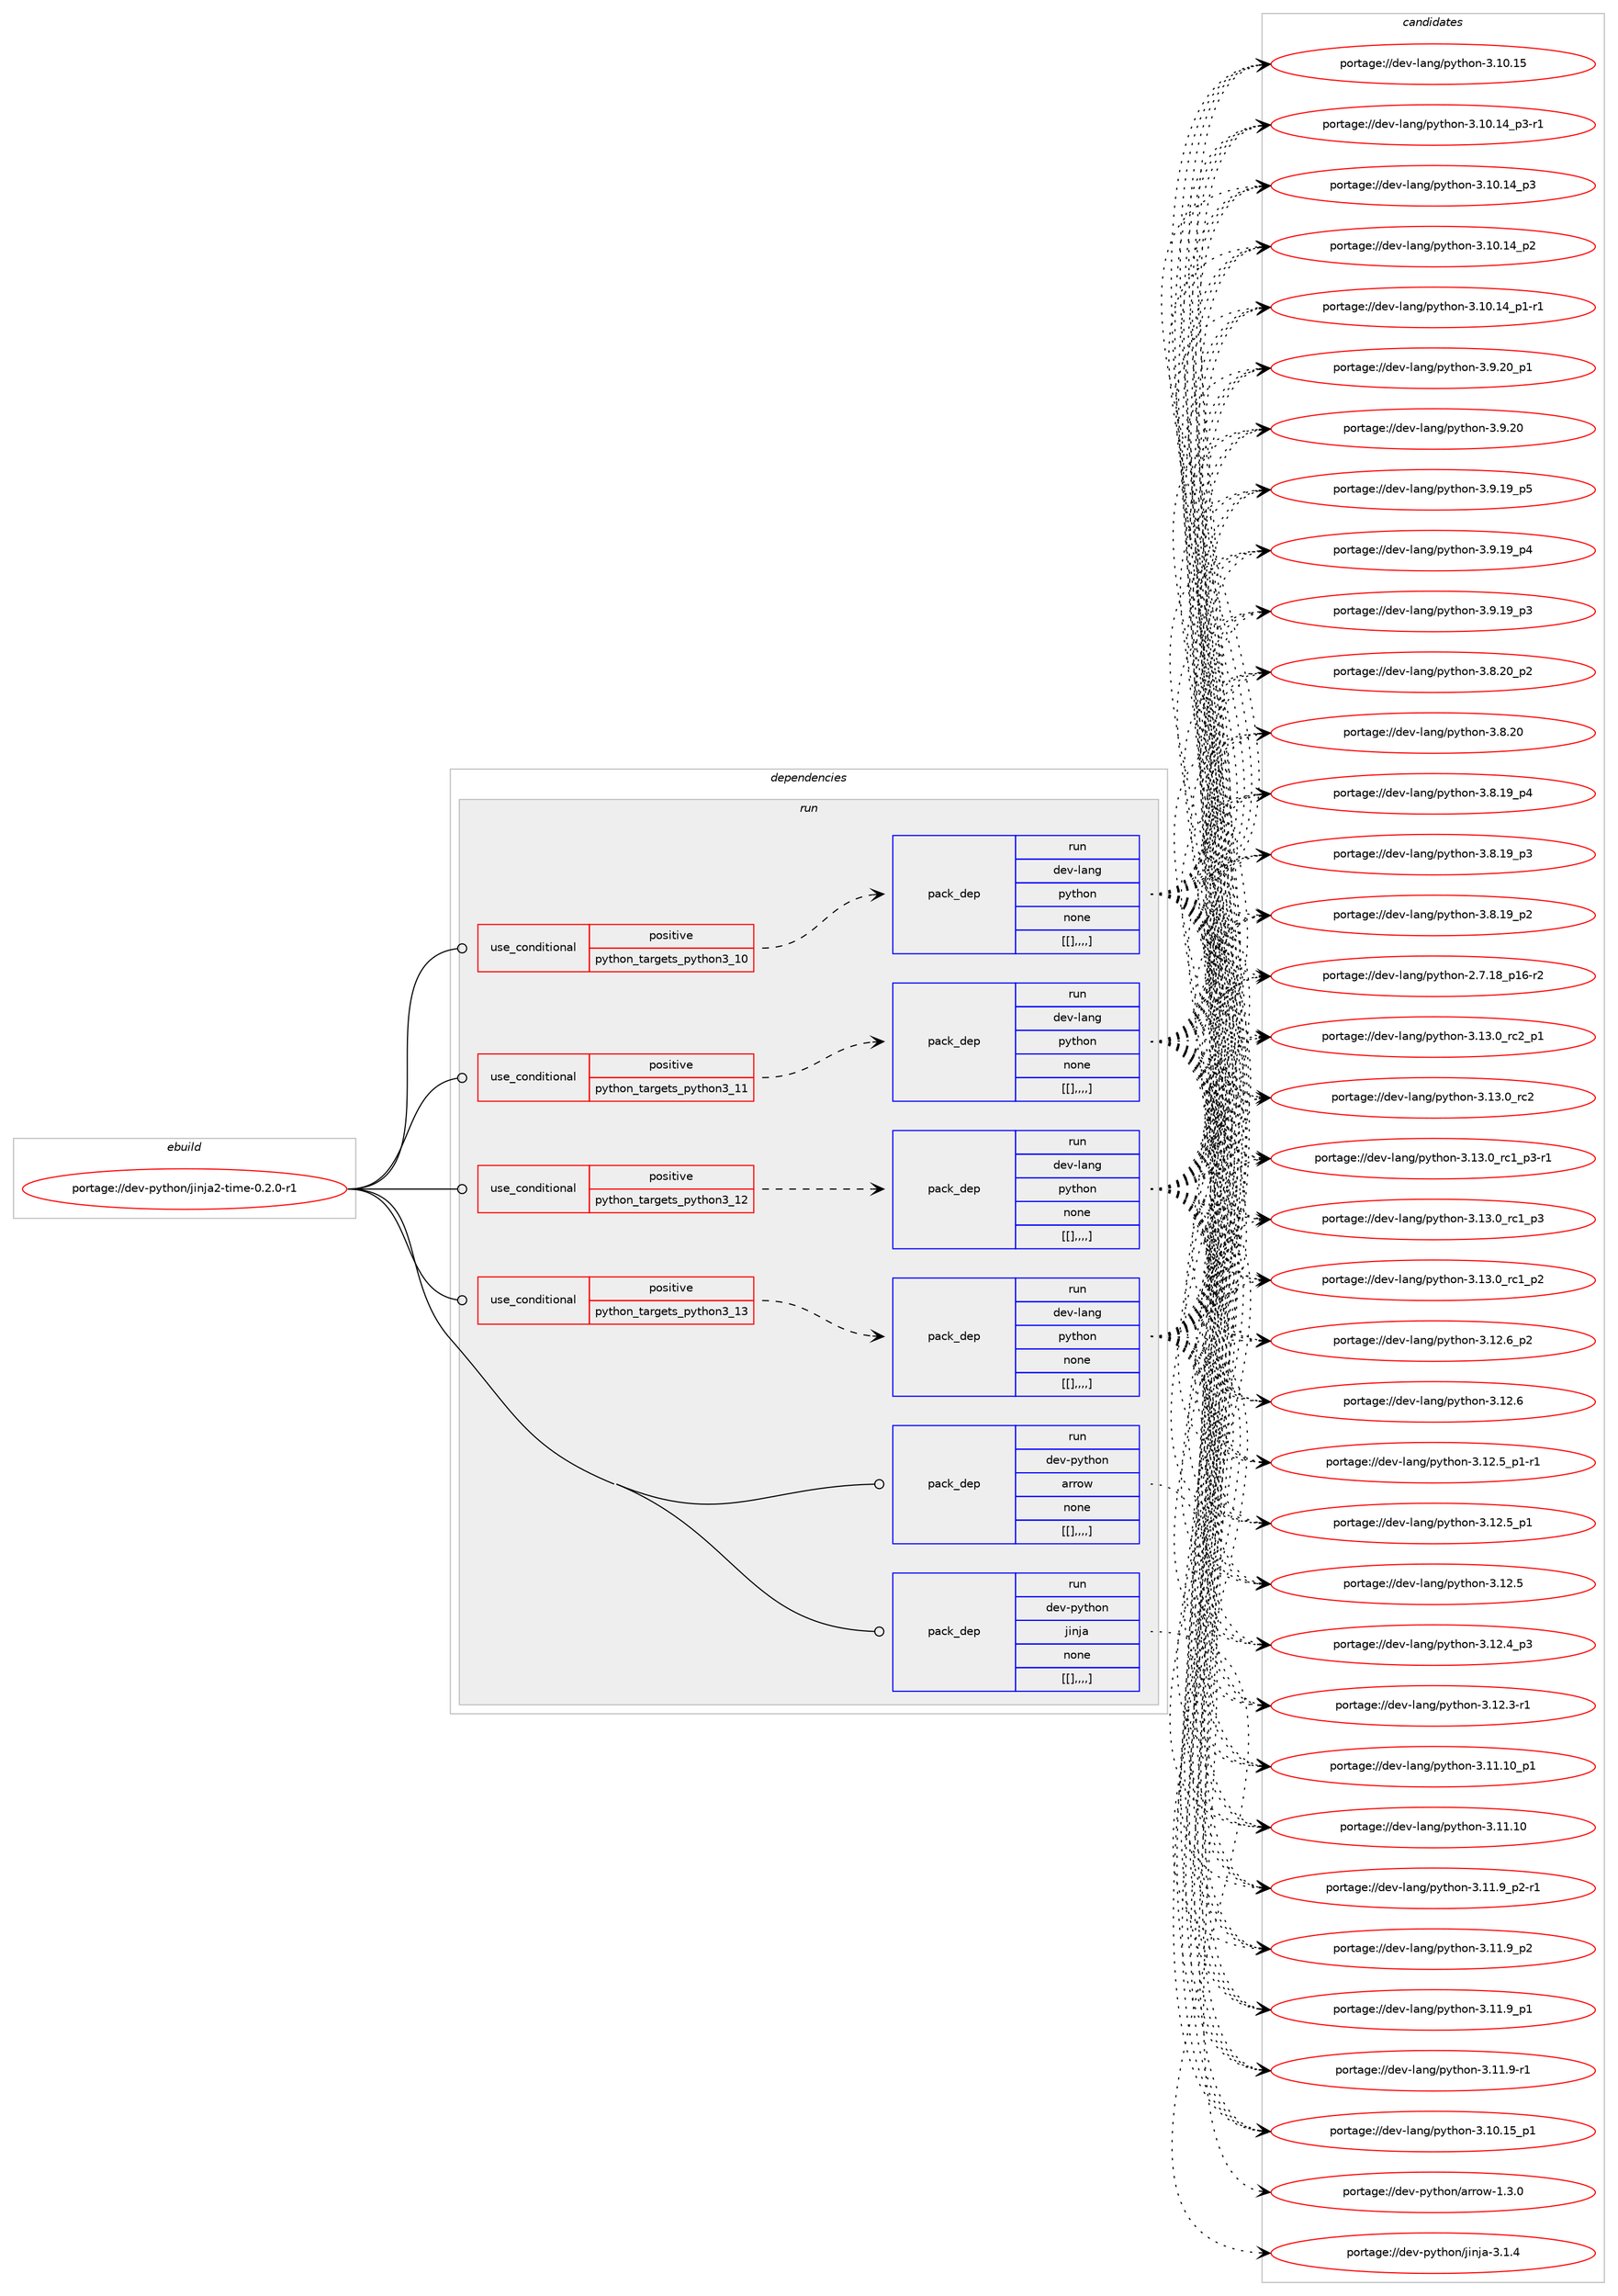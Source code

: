 digraph prolog {

# *************
# Graph options
# *************

newrank=true;
concentrate=true;
compound=true;
graph [rankdir=LR,fontname=Helvetica,fontsize=10,ranksep=1.5];#, ranksep=2.5, nodesep=0.2];
edge  [arrowhead=vee];
node  [fontname=Helvetica,fontsize=10];

# **********
# The ebuild
# **********

subgraph cluster_leftcol {
color=gray;
label=<<i>ebuild</i>>;
id [label="portage://dev-python/jinja2-time-0.2.0-r1", color=red, width=4, href="../dev-python/jinja2-time-0.2.0-r1.svg"];
}

# ****************
# The dependencies
# ****************

subgraph cluster_midcol {
color=gray;
label=<<i>dependencies</i>>;
subgraph cluster_compile {
fillcolor="#eeeeee";
style=filled;
label=<<i>compile</i>>;
}
subgraph cluster_compileandrun {
fillcolor="#eeeeee";
style=filled;
label=<<i>compile and run</i>>;
}
subgraph cluster_run {
fillcolor="#eeeeee";
style=filled;
label=<<i>run</i>>;
subgraph cond35036 {
dependency150754 [label=<<TABLE BORDER="0" CELLBORDER="1" CELLSPACING="0" CELLPADDING="4"><TR><TD ROWSPAN="3" CELLPADDING="10">use_conditional</TD></TR><TR><TD>positive</TD></TR><TR><TD>python_targets_python3_10</TD></TR></TABLE>>, shape=none, color=red];
subgraph pack114504 {
dependency150755 [label=<<TABLE BORDER="0" CELLBORDER="1" CELLSPACING="0" CELLPADDING="4" WIDTH="220"><TR><TD ROWSPAN="6" CELLPADDING="30">pack_dep</TD></TR><TR><TD WIDTH="110">run</TD></TR><TR><TD>dev-lang</TD></TR><TR><TD>python</TD></TR><TR><TD>none</TD></TR><TR><TD>[[],,,,]</TD></TR></TABLE>>, shape=none, color=blue];
}
dependency150754:e -> dependency150755:w [weight=20,style="dashed",arrowhead="vee"];
}
id:e -> dependency150754:w [weight=20,style="solid",arrowhead="odot"];
subgraph cond35037 {
dependency150756 [label=<<TABLE BORDER="0" CELLBORDER="1" CELLSPACING="0" CELLPADDING="4"><TR><TD ROWSPAN="3" CELLPADDING="10">use_conditional</TD></TR><TR><TD>positive</TD></TR><TR><TD>python_targets_python3_11</TD></TR></TABLE>>, shape=none, color=red];
subgraph pack114505 {
dependency150757 [label=<<TABLE BORDER="0" CELLBORDER="1" CELLSPACING="0" CELLPADDING="4" WIDTH="220"><TR><TD ROWSPAN="6" CELLPADDING="30">pack_dep</TD></TR><TR><TD WIDTH="110">run</TD></TR><TR><TD>dev-lang</TD></TR><TR><TD>python</TD></TR><TR><TD>none</TD></TR><TR><TD>[[],,,,]</TD></TR></TABLE>>, shape=none, color=blue];
}
dependency150756:e -> dependency150757:w [weight=20,style="dashed",arrowhead="vee"];
}
id:e -> dependency150756:w [weight=20,style="solid",arrowhead="odot"];
subgraph cond35038 {
dependency150758 [label=<<TABLE BORDER="0" CELLBORDER="1" CELLSPACING="0" CELLPADDING="4"><TR><TD ROWSPAN="3" CELLPADDING="10">use_conditional</TD></TR><TR><TD>positive</TD></TR><TR><TD>python_targets_python3_12</TD></TR></TABLE>>, shape=none, color=red];
subgraph pack114506 {
dependency150759 [label=<<TABLE BORDER="0" CELLBORDER="1" CELLSPACING="0" CELLPADDING="4" WIDTH="220"><TR><TD ROWSPAN="6" CELLPADDING="30">pack_dep</TD></TR><TR><TD WIDTH="110">run</TD></TR><TR><TD>dev-lang</TD></TR><TR><TD>python</TD></TR><TR><TD>none</TD></TR><TR><TD>[[],,,,]</TD></TR></TABLE>>, shape=none, color=blue];
}
dependency150758:e -> dependency150759:w [weight=20,style="dashed",arrowhead="vee"];
}
id:e -> dependency150758:w [weight=20,style="solid",arrowhead="odot"];
subgraph cond35039 {
dependency150760 [label=<<TABLE BORDER="0" CELLBORDER="1" CELLSPACING="0" CELLPADDING="4"><TR><TD ROWSPAN="3" CELLPADDING="10">use_conditional</TD></TR><TR><TD>positive</TD></TR><TR><TD>python_targets_python3_13</TD></TR></TABLE>>, shape=none, color=red];
subgraph pack114507 {
dependency150761 [label=<<TABLE BORDER="0" CELLBORDER="1" CELLSPACING="0" CELLPADDING="4" WIDTH="220"><TR><TD ROWSPAN="6" CELLPADDING="30">pack_dep</TD></TR><TR><TD WIDTH="110">run</TD></TR><TR><TD>dev-lang</TD></TR><TR><TD>python</TD></TR><TR><TD>none</TD></TR><TR><TD>[[],,,,]</TD></TR></TABLE>>, shape=none, color=blue];
}
dependency150760:e -> dependency150761:w [weight=20,style="dashed",arrowhead="vee"];
}
id:e -> dependency150760:w [weight=20,style="solid",arrowhead="odot"];
subgraph pack114508 {
dependency150762 [label=<<TABLE BORDER="0" CELLBORDER="1" CELLSPACING="0" CELLPADDING="4" WIDTH="220"><TR><TD ROWSPAN="6" CELLPADDING="30">pack_dep</TD></TR><TR><TD WIDTH="110">run</TD></TR><TR><TD>dev-python</TD></TR><TR><TD>arrow</TD></TR><TR><TD>none</TD></TR><TR><TD>[[],,,,]</TD></TR></TABLE>>, shape=none, color=blue];
}
id:e -> dependency150762:w [weight=20,style="solid",arrowhead="odot"];
subgraph pack114509 {
dependency150763 [label=<<TABLE BORDER="0" CELLBORDER="1" CELLSPACING="0" CELLPADDING="4" WIDTH="220"><TR><TD ROWSPAN="6" CELLPADDING="30">pack_dep</TD></TR><TR><TD WIDTH="110">run</TD></TR><TR><TD>dev-python</TD></TR><TR><TD>jinja</TD></TR><TR><TD>none</TD></TR><TR><TD>[[],,,,]</TD></TR></TABLE>>, shape=none, color=blue];
}
id:e -> dependency150763:w [weight=20,style="solid",arrowhead="odot"];
}
}

# **************
# The candidates
# **************

subgraph cluster_choices {
rank=same;
color=gray;
label=<<i>candidates</i>>;

subgraph choice114504 {
color=black;
nodesep=1;
choice100101118451089711010347112121116104111110455146495146489511499509511249 [label="portage://dev-lang/python-3.13.0_rc2_p1", color=red, width=4,href="../dev-lang/python-3.13.0_rc2_p1.svg"];
choice10010111845108971101034711212111610411111045514649514648951149950 [label="portage://dev-lang/python-3.13.0_rc2", color=red, width=4,href="../dev-lang/python-3.13.0_rc2.svg"];
choice1001011184510897110103471121211161041111104551464951464895114994995112514511449 [label="portage://dev-lang/python-3.13.0_rc1_p3-r1", color=red, width=4,href="../dev-lang/python-3.13.0_rc1_p3-r1.svg"];
choice100101118451089711010347112121116104111110455146495146489511499499511251 [label="portage://dev-lang/python-3.13.0_rc1_p3", color=red, width=4,href="../dev-lang/python-3.13.0_rc1_p3.svg"];
choice100101118451089711010347112121116104111110455146495146489511499499511250 [label="portage://dev-lang/python-3.13.0_rc1_p2", color=red, width=4,href="../dev-lang/python-3.13.0_rc1_p2.svg"];
choice100101118451089711010347112121116104111110455146495046549511250 [label="portage://dev-lang/python-3.12.6_p2", color=red, width=4,href="../dev-lang/python-3.12.6_p2.svg"];
choice10010111845108971101034711212111610411111045514649504654 [label="portage://dev-lang/python-3.12.6", color=red, width=4,href="../dev-lang/python-3.12.6.svg"];
choice1001011184510897110103471121211161041111104551464950465395112494511449 [label="portage://dev-lang/python-3.12.5_p1-r1", color=red, width=4,href="../dev-lang/python-3.12.5_p1-r1.svg"];
choice100101118451089711010347112121116104111110455146495046539511249 [label="portage://dev-lang/python-3.12.5_p1", color=red, width=4,href="../dev-lang/python-3.12.5_p1.svg"];
choice10010111845108971101034711212111610411111045514649504653 [label="portage://dev-lang/python-3.12.5", color=red, width=4,href="../dev-lang/python-3.12.5.svg"];
choice100101118451089711010347112121116104111110455146495046529511251 [label="portage://dev-lang/python-3.12.4_p3", color=red, width=4,href="../dev-lang/python-3.12.4_p3.svg"];
choice100101118451089711010347112121116104111110455146495046514511449 [label="portage://dev-lang/python-3.12.3-r1", color=red, width=4,href="../dev-lang/python-3.12.3-r1.svg"];
choice10010111845108971101034711212111610411111045514649494649489511249 [label="portage://dev-lang/python-3.11.10_p1", color=red, width=4,href="../dev-lang/python-3.11.10_p1.svg"];
choice1001011184510897110103471121211161041111104551464949464948 [label="portage://dev-lang/python-3.11.10", color=red, width=4,href="../dev-lang/python-3.11.10.svg"];
choice1001011184510897110103471121211161041111104551464949465795112504511449 [label="portage://dev-lang/python-3.11.9_p2-r1", color=red, width=4,href="../dev-lang/python-3.11.9_p2-r1.svg"];
choice100101118451089711010347112121116104111110455146494946579511250 [label="portage://dev-lang/python-3.11.9_p2", color=red, width=4,href="../dev-lang/python-3.11.9_p2.svg"];
choice100101118451089711010347112121116104111110455146494946579511249 [label="portage://dev-lang/python-3.11.9_p1", color=red, width=4,href="../dev-lang/python-3.11.9_p1.svg"];
choice100101118451089711010347112121116104111110455146494946574511449 [label="portage://dev-lang/python-3.11.9-r1", color=red, width=4,href="../dev-lang/python-3.11.9-r1.svg"];
choice10010111845108971101034711212111610411111045514649484649539511249 [label="portage://dev-lang/python-3.10.15_p1", color=red, width=4,href="../dev-lang/python-3.10.15_p1.svg"];
choice1001011184510897110103471121211161041111104551464948464953 [label="portage://dev-lang/python-3.10.15", color=red, width=4,href="../dev-lang/python-3.10.15.svg"];
choice100101118451089711010347112121116104111110455146494846495295112514511449 [label="portage://dev-lang/python-3.10.14_p3-r1", color=red, width=4,href="../dev-lang/python-3.10.14_p3-r1.svg"];
choice10010111845108971101034711212111610411111045514649484649529511251 [label="portage://dev-lang/python-3.10.14_p3", color=red, width=4,href="../dev-lang/python-3.10.14_p3.svg"];
choice10010111845108971101034711212111610411111045514649484649529511250 [label="portage://dev-lang/python-3.10.14_p2", color=red, width=4,href="../dev-lang/python-3.10.14_p2.svg"];
choice100101118451089711010347112121116104111110455146494846495295112494511449 [label="portage://dev-lang/python-3.10.14_p1-r1", color=red, width=4,href="../dev-lang/python-3.10.14_p1-r1.svg"];
choice100101118451089711010347112121116104111110455146574650489511249 [label="portage://dev-lang/python-3.9.20_p1", color=red, width=4,href="../dev-lang/python-3.9.20_p1.svg"];
choice10010111845108971101034711212111610411111045514657465048 [label="portage://dev-lang/python-3.9.20", color=red, width=4,href="../dev-lang/python-3.9.20.svg"];
choice100101118451089711010347112121116104111110455146574649579511253 [label="portage://dev-lang/python-3.9.19_p5", color=red, width=4,href="../dev-lang/python-3.9.19_p5.svg"];
choice100101118451089711010347112121116104111110455146574649579511252 [label="portage://dev-lang/python-3.9.19_p4", color=red, width=4,href="../dev-lang/python-3.9.19_p4.svg"];
choice100101118451089711010347112121116104111110455146574649579511251 [label="portage://dev-lang/python-3.9.19_p3", color=red, width=4,href="../dev-lang/python-3.9.19_p3.svg"];
choice100101118451089711010347112121116104111110455146564650489511250 [label="portage://dev-lang/python-3.8.20_p2", color=red, width=4,href="../dev-lang/python-3.8.20_p2.svg"];
choice10010111845108971101034711212111610411111045514656465048 [label="portage://dev-lang/python-3.8.20", color=red, width=4,href="../dev-lang/python-3.8.20.svg"];
choice100101118451089711010347112121116104111110455146564649579511252 [label="portage://dev-lang/python-3.8.19_p4", color=red, width=4,href="../dev-lang/python-3.8.19_p4.svg"];
choice100101118451089711010347112121116104111110455146564649579511251 [label="portage://dev-lang/python-3.8.19_p3", color=red, width=4,href="../dev-lang/python-3.8.19_p3.svg"];
choice100101118451089711010347112121116104111110455146564649579511250 [label="portage://dev-lang/python-3.8.19_p2", color=red, width=4,href="../dev-lang/python-3.8.19_p2.svg"];
choice100101118451089711010347112121116104111110455046554649569511249544511450 [label="portage://dev-lang/python-2.7.18_p16-r2", color=red, width=4,href="../dev-lang/python-2.7.18_p16-r2.svg"];
dependency150755:e -> choice100101118451089711010347112121116104111110455146495146489511499509511249:w [style=dotted,weight="100"];
dependency150755:e -> choice10010111845108971101034711212111610411111045514649514648951149950:w [style=dotted,weight="100"];
dependency150755:e -> choice1001011184510897110103471121211161041111104551464951464895114994995112514511449:w [style=dotted,weight="100"];
dependency150755:e -> choice100101118451089711010347112121116104111110455146495146489511499499511251:w [style=dotted,weight="100"];
dependency150755:e -> choice100101118451089711010347112121116104111110455146495146489511499499511250:w [style=dotted,weight="100"];
dependency150755:e -> choice100101118451089711010347112121116104111110455146495046549511250:w [style=dotted,weight="100"];
dependency150755:e -> choice10010111845108971101034711212111610411111045514649504654:w [style=dotted,weight="100"];
dependency150755:e -> choice1001011184510897110103471121211161041111104551464950465395112494511449:w [style=dotted,weight="100"];
dependency150755:e -> choice100101118451089711010347112121116104111110455146495046539511249:w [style=dotted,weight="100"];
dependency150755:e -> choice10010111845108971101034711212111610411111045514649504653:w [style=dotted,weight="100"];
dependency150755:e -> choice100101118451089711010347112121116104111110455146495046529511251:w [style=dotted,weight="100"];
dependency150755:e -> choice100101118451089711010347112121116104111110455146495046514511449:w [style=dotted,weight="100"];
dependency150755:e -> choice10010111845108971101034711212111610411111045514649494649489511249:w [style=dotted,weight="100"];
dependency150755:e -> choice1001011184510897110103471121211161041111104551464949464948:w [style=dotted,weight="100"];
dependency150755:e -> choice1001011184510897110103471121211161041111104551464949465795112504511449:w [style=dotted,weight="100"];
dependency150755:e -> choice100101118451089711010347112121116104111110455146494946579511250:w [style=dotted,weight="100"];
dependency150755:e -> choice100101118451089711010347112121116104111110455146494946579511249:w [style=dotted,weight="100"];
dependency150755:e -> choice100101118451089711010347112121116104111110455146494946574511449:w [style=dotted,weight="100"];
dependency150755:e -> choice10010111845108971101034711212111610411111045514649484649539511249:w [style=dotted,weight="100"];
dependency150755:e -> choice1001011184510897110103471121211161041111104551464948464953:w [style=dotted,weight="100"];
dependency150755:e -> choice100101118451089711010347112121116104111110455146494846495295112514511449:w [style=dotted,weight="100"];
dependency150755:e -> choice10010111845108971101034711212111610411111045514649484649529511251:w [style=dotted,weight="100"];
dependency150755:e -> choice10010111845108971101034711212111610411111045514649484649529511250:w [style=dotted,weight="100"];
dependency150755:e -> choice100101118451089711010347112121116104111110455146494846495295112494511449:w [style=dotted,weight="100"];
dependency150755:e -> choice100101118451089711010347112121116104111110455146574650489511249:w [style=dotted,weight="100"];
dependency150755:e -> choice10010111845108971101034711212111610411111045514657465048:w [style=dotted,weight="100"];
dependency150755:e -> choice100101118451089711010347112121116104111110455146574649579511253:w [style=dotted,weight="100"];
dependency150755:e -> choice100101118451089711010347112121116104111110455146574649579511252:w [style=dotted,weight="100"];
dependency150755:e -> choice100101118451089711010347112121116104111110455146574649579511251:w [style=dotted,weight="100"];
dependency150755:e -> choice100101118451089711010347112121116104111110455146564650489511250:w [style=dotted,weight="100"];
dependency150755:e -> choice10010111845108971101034711212111610411111045514656465048:w [style=dotted,weight="100"];
dependency150755:e -> choice100101118451089711010347112121116104111110455146564649579511252:w [style=dotted,weight="100"];
dependency150755:e -> choice100101118451089711010347112121116104111110455146564649579511251:w [style=dotted,weight="100"];
dependency150755:e -> choice100101118451089711010347112121116104111110455146564649579511250:w [style=dotted,weight="100"];
dependency150755:e -> choice100101118451089711010347112121116104111110455046554649569511249544511450:w [style=dotted,weight="100"];
}
subgraph choice114505 {
color=black;
nodesep=1;
choice100101118451089711010347112121116104111110455146495146489511499509511249 [label="portage://dev-lang/python-3.13.0_rc2_p1", color=red, width=4,href="../dev-lang/python-3.13.0_rc2_p1.svg"];
choice10010111845108971101034711212111610411111045514649514648951149950 [label="portage://dev-lang/python-3.13.0_rc2", color=red, width=4,href="../dev-lang/python-3.13.0_rc2.svg"];
choice1001011184510897110103471121211161041111104551464951464895114994995112514511449 [label="portage://dev-lang/python-3.13.0_rc1_p3-r1", color=red, width=4,href="../dev-lang/python-3.13.0_rc1_p3-r1.svg"];
choice100101118451089711010347112121116104111110455146495146489511499499511251 [label="portage://dev-lang/python-3.13.0_rc1_p3", color=red, width=4,href="../dev-lang/python-3.13.0_rc1_p3.svg"];
choice100101118451089711010347112121116104111110455146495146489511499499511250 [label="portage://dev-lang/python-3.13.0_rc1_p2", color=red, width=4,href="../dev-lang/python-3.13.0_rc1_p2.svg"];
choice100101118451089711010347112121116104111110455146495046549511250 [label="portage://dev-lang/python-3.12.6_p2", color=red, width=4,href="../dev-lang/python-3.12.6_p2.svg"];
choice10010111845108971101034711212111610411111045514649504654 [label="portage://dev-lang/python-3.12.6", color=red, width=4,href="../dev-lang/python-3.12.6.svg"];
choice1001011184510897110103471121211161041111104551464950465395112494511449 [label="portage://dev-lang/python-3.12.5_p1-r1", color=red, width=4,href="../dev-lang/python-3.12.5_p1-r1.svg"];
choice100101118451089711010347112121116104111110455146495046539511249 [label="portage://dev-lang/python-3.12.5_p1", color=red, width=4,href="../dev-lang/python-3.12.5_p1.svg"];
choice10010111845108971101034711212111610411111045514649504653 [label="portage://dev-lang/python-3.12.5", color=red, width=4,href="../dev-lang/python-3.12.5.svg"];
choice100101118451089711010347112121116104111110455146495046529511251 [label="portage://dev-lang/python-3.12.4_p3", color=red, width=4,href="../dev-lang/python-3.12.4_p3.svg"];
choice100101118451089711010347112121116104111110455146495046514511449 [label="portage://dev-lang/python-3.12.3-r1", color=red, width=4,href="../dev-lang/python-3.12.3-r1.svg"];
choice10010111845108971101034711212111610411111045514649494649489511249 [label="portage://dev-lang/python-3.11.10_p1", color=red, width=4,href="../dev-lang/python-3.11.10_p1.svg"];
choice1001011184510897110103471121211161041111104551464949464948 [label="portage://dev-lang/python-3.11.10", color=red, width=4,href="../dev-lang/python-3.11.10.svg"];
choice1001011184510897110103471121211161041111104551464949465795112504511449 [label="portage://dev-lang/python-3.11.9_p2-r1", color=red, width=4,href="../dev-lang/python-3.11.9_p2-r1.svg"];
choice100101118451089711010347112121116104111110455146494946579511250 [label="portage://dev-lang/python-3.11.9_p2", color=red, width=4,href="../dev-lang/python-3.11.9_p2.svg"];
choice100101118451089711010347112121116104111110455146494946579511249 [label="portage://dev-lang/python-3.11.9_p1", color=red, width=4,href="../dev-lang/python-3.11.9_p1.svg"];
choice100101118451089711010347112121116104111110455146494946574511449 [label="portage://dev-lang/python-3.11.9-r1", color=red, width=4,href="../dev-lang/python-3.11.9-r1.svg"];
choice10010111845108971101034711212111610411111045514649484649539511249 [label="portage://dev-lang/python-3.10.15_p1", color=red, width=4,href="../dev-lang/python-3.10.15_p1.svg"];
choice1001011184510897110103471121211161041111104551464948464953 [label="portage://dev-lang/python-3.10.15", color=red, width=4,href="../dev-lang/python-3.10.15.svg"];
choice100101118451089711010347112121116104111110455146494846495295112514511449 [label="portage://dev-lang/python-3.10.14_p3-r1", color=red, width=4,href="../dev-lang/python-3.10.14_p3-r1.svg"];
choice10010111845108971101034711212111610411111045514649484649529511251 [label="portage://dev-lang/python-3.10.14_p3", color=red, width=4,href="../dev-lang/python-3.10.14_p3.svg"];
choice10010111845108971101034711212111610411111045514649484649529511250 [label="portage://dev-lang/python-3.10.14_p2", color=red, width=4,href="../dev-lang/python-3.10.14_p2.svg"];
choice100101118451089711010347112121116104111110455146494846495295112494511449 [label="portage://dev-lang/python-3.10.14_p1-r1", color=red, width=4,href="../dev-lang/python-3.10.14_p1-r1.svg"];
choice100101118451089711010347112121116104111110455146574650489511249 [label="portage://dev-lang/python-3.9.20_p1", color=red, width=4,href="../dev-lang/python-3.9.20_p1.svg"];
choice10010111845108971101034711212111610411111045514657465048 [label="portage://dev-lang/python-3.9.20", color=red, width=4,href="../dev-lang/python-3.9.20.svg"];
choice100101118451089711010347112121116104111110455146574649579511253 [label="portage://dev-lang/python-3.9.19_p5", color=red, width=4,href="../dev-lang/python-3.9.19_p5.svg"];
choice100101118451089711010347112121116104111110455146574649579511252 [label="portage://dev-lang/python-3.9.19_p4", color=red, width=4,href="../dev-lang/python-3.9.19_p4.svg"];
choice100101118451089711010347112121116104111110455146574649579511251 [label="portage://dev-lang/python-3.9.19_p3", color=red, width=4,href="../dev-lang/python-3.9.19_p3.svg"];
choice100101118451089711010347112121116104111110455146564650489511250 [label="portage://dev-lang/python-3.8.20_p2", color=red, width=4,href="../dev-lang/python-3.8.20_p2.svg"];
choice10010111845108971101034711212111610411111045514656465048 [label="portage://dev-lang/python-3.8.20", color=red, width=4,href="../dev-lang/python-3.8.20.svg"];
choice100101118451089711010347112121116104111110455146564649579511252 [label="portage://dev-lang/python-3.8.19_p4", color=red, width=4,href="../dev-lang/python-3.8.19_p4.svg"];
choice100101118451089711010347112121116104111110455146564649579511251 [label="portage://dev-lang/python-3.8.19_p3", color=red, width=4,href="../dev-lang/python-3.8.19_p3.svg"];
choice100101118451089711010347112121116104111110455146564649579511250 [label="portage://dev-lang/python-3.8.19_p2", color=red, width=4,href="../dev-lang/python-3.8.19_p2.svg"];
choice100101118451089711010347112121116104111110455046554649569511249544511450 [label="portage://dev-lang/python-2.7.18_p16-r2", color=red, width=4,href="../dev-lang/python-2.7.18_p16-r2.svg"];
dependency150757:e -> choice100101118451089711010347112121116104111110455146495146489511499509511249:w [style=dotted,weight="100"];
dependency150757:e -> choice10010111845108971101034711212111610411111045514649514648951149950:w [style=dotted,weight="100"];
dependency150757:e -> choice1001011184510897110103471121211161041111104551464951464895114994995112514511449:w [style=dotted,weight="100"];
dependency150757:e -> choice100101118451089711010347112121116104111110455146495146489511499499511251:w [style=dotted,weight="100"];
dependency150757:e -> choice100101118451089711010347112121116104111110455146495146489511499499511250:w [style=dotted,weight="100"];
dependency150757:e -> choice100101118451089711010347112121116104111110455146495046549511250:w [style=dotted,weight="100"];
dependency150757:e -> choice10010111845108971101034711212111610411111045514649504654:w [style=dotted,weight="100"];
dependency150757:e -> choice1001011184510897110103471121211161041111104551464950465395112494511449:w [style=dotted,weight="100"];
dependency150757:e -> choice100101118451089711010347112121116104111110455146495046539511249:w [style=dotted,weight="100"];
dependency150757:e -> choice10010111845108971101034711212111610411111045514649504653:w [style=dotted,weight="100"];
dependency150757:e -> choice100101118451089711010347112121116104111110455146495046529511251:w [style=dotted,weight="100"];
dependency150757:e -> choice100101118451089711010347112121116104111110455146495046514511449:w [style=dotted,weight="100"];
dependency150757:e -> choice10010111845108971101034711212111610411111045514649494649489511249:w [style=dotted,weight="100"];
dependency150757:e -> choice1001011184510897110103471121211161041111104551464949464948:w [style=dotted,weight="100"];
dependency150757:e -> choice1001011184510897110103471121211161041111104551464949465795112504511449:w [style=dotted,weight="100"];
dependency150757:e -> choice100101118451089711010347112121116104111110455146494946579511250:w [style=dotted,weight="100"];
dependency150757:e -> choice100101118451089711010347112121116104111110455146494946579511249:w [style=dotted,weight="100"];
dependency150757:e -> choice100101118451089711010347112121116104111110455146494946574511449:w [style=dotted,weight="100"];
dependency150757:e -> choice10010111845108971101034711212111610411111045514649484649539511249:w [style=dotted,weight="100"];
dependency150757:e -> choice1001011184510897110103471121211161041111104551464948464953:w [style=dotted,weight="100"];
dependency150757:e -> choice100101118451089711010347112121116104111110455146494846495295112514511449:w [style=dotted,weight="100"];
dependency150757:e -> choice10010111845108971101034711212111610411111045514649484649529511251:w [style=dotted,weight="100"];
dependency150757:e -> choice10010111845108971101034711212111610411111045514649484649529511250:w [style=dotted,weight="100"];
dependency150757:e -> choice100101118451089711010347112121116104111110455146494846495295112494511449:w [style=dotted,weight="100"];
dependency150757:e -> choice100101118451089711010347112121116104111110455146574650489511249:w [style=dotted,weight="100"];
dependency150757:e -> choice10010111845108971101034711212111610411111045514657465048:w [style=dotted,weight="100"];
dependency150757:e -> choice100101118451089711010347112121116104111110455146574649579511253:w [style=dotted,weight="100"];
dependency150757:e -> choice100101118451089711010347112121116104111110455146574649579511252:w [style=dotted,weight="100"];
dependency150757:e -> choice100101118451089711010347112121116104111110455146574649579511251:w [style=dotted,weight="100"];
dependency150757:e -> choice100101118451089711010347112121116104111110455146564650489511250:w [style=dotted,weight="100"];
dependency150757:e -> choice10010111845108971101034711212111610411111045514656465048:w [style=dotted,weight="100"];
dependency150757:e -> choice100101118451089711010347112121116104111110455146564649579511252:w [style=dotted,weight="100"];
dependency150757:e -> choice100101118451089711010347112121116104111110455146564649579511251:w [style=dotted,weight="100"];
dependency150757:e -> choice100101118451089711010347112121116104111110455146564649579511250:w [style=dotted,weight="100"];
dependency150757:e -> choice100101118451089711010347112121116104111110455046554649569511249544511450:w [style=dotted,weight="100"];
}
subgraph choice114506 {
color=black;
nodesep=1;
choice100101118451089711010347112121116104111110455146495146489511499509511249 [label="portage://dev-lang/python-3.13.0_rc2_p1", color=red, width=4,href="../dev-lang/python-3.13.0_rc2_p1.svg"];
choice10010111845108971101034711212111610411111045514649514648951149950 [label="portage://dev-lang/python-3.13.0_rc2", color=red, width=4,href="../dev-lang/python-3.13.0_rc2.svg"];
choice1001011184510897110103471121211161041111104551464951464895114994995112514511449 [label="portage://dev-lang/python-3.13.0_rc1_p3-r1", color=red, width=4,href="../dev-lang/python-3.13.0_rc1_p3-r1.svg"];
choice100101118451089711010347112121116104111110455146495146489511499499511251 [label="portage://dev-lang/python-3.13.0_rc1_p3", color=red, width=4,href="../dev-lang/python-3.13.0_rc1_p3.svg"];
choice100101118451089711010347112121116104111110455146495146489511499499511250 [label="portage://dev-lang/python-3.13.0_rc1_p2", color=red, width=4,href="../dev-lang/python-3.13.0_rc1_p2.svg"];
choice100101118451089711010347112121116104111110455146495046549511250 [label="portage://dev-lang/python-3.12.6_p2", color=red, width=4,href="../dev-lang/python-3.12.6_p2.svg"];
choice10010111845108971101034711212111610411111045514649504654 [label="portage://dev-lang/python-3.12.6", color=red, width=4,href="../dev-lang/python-3.12.6.svg"];
choice1001011184510897110103471121211161041111104551464950465395112494511449 [label="portage://dev-lang/python-3.12.5_p1-r1", color=red, width=4,href="../dev-lang/python-3.12.5_p1-r1.svg"];
choice100101118451089711010347112121116104111110455146495046539511249 [label="portage://dev-lang/python-3.12.5_p1", color=red, width=4,href="../dev-lang/python-3.12.5_p1.svg"];
choice10010111845108971101034711212111610411111045514649504653 [label="portage://dev-lang/python-3.12.5", color=red, width=4,href="../dev-lang/python-3.12.5.svg"];
choice100101118451089711010347112121116104111110455146495046529511251 [label="portage://dev-lang/python-3.12.4_p3", color=red, width=4,href="../dev-lang/python-3.12.4_p3.svg"];
choice100101118451089711010347112121116104111110455146495046514511449 [label="portage://dev-lang/python-3.12.3-r1", color=red, width=4,href="../dev-lang/python-3.12.3-r1.svg"];
choice10010111845108971101034711212111610411111045514649494649489511249 [label="portage://dev-lang/python-3.11.10_p1", color=red, width=4,href="../dev-lang/python-3.11.10_p1.svg"];
choice1001011184510897110103471121211161041111104551464949464948 [label="portage://dev-lang/python-3.11.10", color=red, width=4,href="../dev-lang/python-3.11.10.svg"];
choice1001011184510897110103471121211161041111104551464949465795112504511449 [label="portage://dev-lang/python-3.11.9_p2-r1", color=red, width=4,href="../dev-lang/python-3.11.9_p2-r1.svg"];
choice100101118451089711010347112121116104111110455146494946579511250 [label="portage://dev-lang/python-3.11.9_p2", color=red, width=4,href="../dev-lang/python-3.11.9_p2.svg"];
choice100101118451089711010347112121116104111110455146494946579511249 [label="portage://dev-lang/python-3.11.9_p1", color=red, width=4,href="../dev-lang/python-3.11.9_p1.svg"];
choice100101118451089711010347112121116104111110455146494946574511449 [label="portage://dev-lang/python-3.11.9-r1", color=red, width=4,href="../dev-lang/python-3.11.9-r1.svg"];
choice10010111845108971101034711212111610411111045514649484649539511249 [label="portage://dev-lang/python-3.10.15_p1", color=red, width=4,href="../dev-lang/python-3.10.15_p1.svg"];
choice1001011184510897110103471121211161041111104551464948464953 [label="portage://dev-lang/python-3.10.15", color=red, width=4,href="../dev-lang/python-3.10.15.svg"];
choice100101118451089711010347112121116104111110455146494846495295112514511449 [label="portage://dev-lang/python-3.10.14_p3-r1", color=red, width=4,href="../dev-lang/python-3.10.14_p3-r1.svg"];
choice10010111845108971101034711212111610411111045514649484649529511251 [label="portage://dev-lang/python-3.10.14_p3", color=red, width=4,href="../dev-lang/python-3.10.14_p3.svg"];
choice10010111845108971101034711212111610411111045514649484649529511250 [label="portage://dev-lang/python-3.10.14_p2", color=red, width=4,href="../dev-lang/python-3.10.14_p2.svg"];
choice100101118451089711010347112121116104111110455146494846495295112494511449 [label="portage://dev-lang/python-3.10.14_p1-r1", color=red, width=4,href="../dev-lang/python-3.10.14_p1-r1.svg"];
choice100101118451089711010347112121116104111110455146574650489511249 [label="portage://dev-lang/python-3.9.20_p1", color=red, width=4,href="../dev-lang/python-3.9.20_p1.svg"];
choice10010111845108971101034711212111610411111045514657465048 [label="portage://dev-lang/python-3.9.20", color=red, width=4,href="../dev-lang/python-3.9.20.svg"];
choice100101118451089711010347112121116104111110455146574649579511253 [label="portage://dev-lang/python-3.9.19_p5", color=red, width=4,href="../dev-lang/python-3.9.19_p5.svg"];
choice100101118451089711010347112121116104111110455146574649579511252 [label="portage://dev-lang/python-3.9.19_p4", color=red, width=4,href="../dev-lang/python-3.9.19_p4.svg"];
choice100101118451089711010347112121116104111110455146574649579511251 [label="portage://dev-lang/python-3.9.19_p3", color=red, width=4,href="../dev-lang/python-3.9.19_p3.svg"];
choice100101118451089711010347112121116104111110455146564650489511250 [label="portage://dev-lang/python-3.8.20_p2", color=red, width=4,href="../dev-lang/python-3.8.20_p2.svg"];
choice10010111845108971101034711212111610411111045514656465048 [label="portage://dev-lang/python-3.8.20", color=red, width=4,href="../dev-lang/python-3.8.20.svg"];
choice100101118451089711010347112121116104111110455146564649579511252 [label="portage://dev-lang/python-3.8.19_p4", color=red, width=4,href="../dev-lang/python-3.8.19_p4.svg"];
choice100101118451089711010347112121116104111110455146564649579511251 [label="portage://dev-lang/python-3.8.19_p3", color=red, width=4,href="../dev-lang/python-3.8.19_p3.svg"];
choice100101118451089711010347112121116104111110455146564649579511250 [label="portage://dev-lang/python-3.8.19_p2", color=red, width=4,href="../dev-lang/python-3.8.19_p2.svg"];
choice100101118451089711010347112121116104111110455046554649569511249544511450 [label="portage://dev-lang/python-2.7.18_p16-r2", color=red, width=4,href="../dev-lang/python-2.7.18_p16-r2.svg"];
dependency150759:e -> choice100101118451089711010347112121116104111110455146495146489511499509511249:w [style=dotted,weight="100"];
dependency150759:e -> choice10010111845108971101034711212111610411111045514649514648951149950:w [style=dotted,weight="100"];
dependency150759:e -> choice1001011184510897110103471121211161041111104551464951464895114994995112514511449:w [style=dotted,weight="100"];
dependency150759:e -> choice100101118451089711010347112121116104111110455146495146489511499499511251:w [style=dotted,weight="100"];
dependency150759:e -> choice100101118451089711010347112121116104111110455146495146489511499499511250:w [style=dotted,weight="100"];
dependency150759:e -> choice100101118451089711010347112121116104111110455146495046549511250:w [style=dotted,weight="100"];
dependency150759:e -> choice10010111845108971101034711212111610411111045514649504654:w [style=dotted,weight="100"];
dependency150759:e -> choice1001011184510897110103471121211161041111104551464950465395112494511449:w [style=dotted,weight="100"];
dependency150759:e -> choice100101118451089711010347112121116104111110455146495046539511249:w [style=dotted,weight="100"];
dependency150759:e -> choice10010111845108971101034711212111610411111045514649504653:w [style=dotted,weight="100"];
dependency150759:e -> choice100101118451089711010347112121116104111110455146495046529511251:w [style=dotted,weight="100"];
dependency150759:e -> choice100101118451089711010347112121116104111110455146495046514511449:w [style=dotted,weight="100"];
dependency150759:e -> choice10010111845108971101034711212111610411111045514649494649489511249:w [style=dotted,weight="100"];
dependency150759:e -> choice1001011184510897110103471121211161041111104551464949464948:w [style=dotted,weight="100"];
dependency150759:e -> choice1001011184510897110103471121211161041111104551464949465795112504511449:w [style=dotted,weight="100"];
dependency150759:e -> choice100101118451089711010347112121116104111110455146494946579511250:w [style=dotted,weight="100"];
dependency150759:e -> choice100101118451089711010347112121116104111110455146494946579511249:w [style=dotted,weight="100"];
dependency150759:e -> choice100101118451089711010347112121116104111110455146494946574511449:w [style=dotted,weight="100"];
dependency150759:e -> choice10010111845108971101034711212111610411111045514649484649539511249:w [style=dotted,weight="100"];
dependency150759:e -> choice1001011184510897110103471121211161041111104551464948464953:w [style=dotted,weight="100"];
dependency150759:e -> choice100101118451089711010347112121116104111110455146494846495295112514511449:w [style=dotted,weight="100"];
dependency150759:e -> choice10010111845108971101034711212111610411111045514649484649529511251:w [style=dotted,weight="100"];
dependency150759:e -> choice10010111845108971101034711212111610411111045514649484649529511250:w [style=dotted,weight="100"];
dependency150759:e -> choice100101118451089711010347112121116104111110455146494846495295112494511449:w [style=dotted,weight="100"];
dependency150759:e -> choice100101118451089711010347112121116104111110455146574650489511249:w [style=dotted,weight="100"];
dependency150759:e -> choice10010111845108971101034711212111610411111045514657465048:w [style=dotted,weight="100"];
dependency150759:e -> choice100101118451089711010347112121116104111110455146574649579511253:w [style=dotted,weight="100"];
dependency150759:e -> choice100101118451089711010347112121116104111110455146574649579511252:w [style=dotted,weight="100"];
dependency150759:e -> choice100101118451089711010347112121116104111110455146574649579511251:w [style=dotted,weight="100"];
dependency150759:e -> choice100101118451089711010347112121116104111110455146564650489511250:w [style=dotted,weight="100"];
dependency150759:e -> choice10010111845108971101034711212111610411111045514656465048:w [style=dotted,weight="100"];
dependency150759:e -> choice100101118451089711010347112121116104111110455146564649579511252:w [style=dotted,weight="100"];
dependency150759:e -> choice100101118451089711010347112121116104111110455146564649579511251:w [style=dotted,weight="100"];
dependency150759:e -> choice100101118451089711010347112121116104111110455146564649579511250:w [style=dotted,weight="100"];
dependency150759:e -> choice100101118451089711010347112121116104111110455046554649569511249544511450:w [style=dotted,weight="100"];
}
subgraph choice114507 {
color=black;
nodesep=1;
choice100101118451089711010347112121116104111110455146495146489511499509511249 [label="portage://dev-lang/python-3.13.0_rc2_p1", color=red, width=4,href="../dev-lang/python-3.13.0_rc2_p1.svg"];
choice10010111845108971101034711212111610411111045514649514648951149950 [label="portage://dev-lang/python-3.13.0_rc2", color=red, width=4,href="../dev-lang/python-3.13.0_rc2.svg"];
choice1001011184510897110103471121211161041111104551464951464895114994995112514511449 [label="portage://dev-lang/python-3.13.0_rc1_p3-r1", color=red, width=4,href="../dev-lang/python-3.13.0_rc1_p3-r1.svg"];
choice100101118451089711010347112121116104111110455146495146489511499499511251 [label="portage://dev-lang/python-3.13.0_rc1_p3", color=red, width=4,href="../dev-lang/python-3.13.0_rc1_p3.svg"];
choice100101118451089711010347112121116104111110455146495146489511499499511250 [label="portage://dev-lang/python-3.13.0_rc1_p2", color=red, width=4,href="../dev-lang/python-3.13.0_rc1_p2.svg"];
choice100101118451089711010347112121116104111110455146495046549511250 [label="portage://dev-lang/python-3.12.6_p2", color=red, width=4,href="../dev-lang/python-3.12.6_p2.svg"];
choice10010111845108971101034711212111610411111045514649504654 [label="portage://dev-lang/python-3.12.6", color=red, width=4,href="../dev-lang/python-3.12.6.svg"];
choice1001011184510897110103471121211161041111104551464950465395112494511449 [label="portage://dev-lang/python-3.12.5_p1-r1", color=red, width=4,href="../dev-lang/python-3.12.5_p1-r1.svg"];
choice100101118451089711010347112121116104111110455146495046539511249 [label="portage://dev-lang/python-3.12.5_p1", color=red, width=4,href="../dev-lang/python-3.12.5_p1.svg"];
choice10010111845108971101034711212111610411111045514649504653 [label="portage://dev-lang/python-3.12.5", color=red, width=4,href="../dev-lang/python-3.12.5.svg"];
choice100101118451089711010347112121116104111110455146495046529511251 [label="portage://dev-lang/python-3.12.4_p3", color=red, width=4,href="../dev-lang/python-3.12.4_p3.svg"];
choice100101118451089711010347112121116104111110455146495046514511449 [label="portage://dev-lang/python-3.12.3-r1", color=red, width=4,href="../dev-lang/python-3.12.3-r1.svg"];
choice10010111845108971101034711212111610411111045514649494649489511249 [label="portage://dev-lang/python-3.11.10_p1", color=red, width=4,href="../dev-lang/python-3.11.10_p1.svg"];
choice1001011184510897110103471121211161041111104551464949464948 [label="portage://dev-lang/python-3.11.10", color=red, width=4,href="../dev-lang/python-3.11.10.svg"];
choice1001011184510897110103471121211161041111104551464949465795112504511449 [label="portage://dev-lang/python-3.11.9_p2-r1", color=red, width=4,href="../dev-lang/python-3.11.9_p2-r1.svg"];
choice100101118451089711010347112121116104111110455146494946579511250 [label="portage://dev-lang/python-3.11.9_p2", color=red, width=4,href="../dev-lang/python-3.11.9_p2.svg"];
choice100101118451089711010347112121116104111110455146494946579511249 [label="portage://dev-lang/python-3.11.9_p1", color=red, width=4,href="../dev-lang/python-3.11.9_p1.svg"];
choice100101118451089711010347112121116104111110455146494946574511449 [label="portage://dev-lang/python-3.11.9-r1", color=red, width=4,href="../dev-lang/python-3.11.9-r1.svg"];
choice10010111845108971101034711212111610411111045514649484649539511249 [label="portage://dev-lang/python-3.10.15_p1", color=red, width=4,href="../dev-lang/python-3.10.15_p1.svg"];
choice1001011184510897110103471121211161041111104551464948464953 [label="portage://dev-lang/python-3.10.15", color=red, width=4,href="../dev-lang/python-3.10.15.svg"];
choice100101118451089711010347112121116104111110455146494846495295112514511449 [label="portage://dev-lang/python-3.10.14_p3-r1", color=red, width=4,href="../dev-lang/python-3.10.14_p3-r1.svg"];
choice10010111845108971101034711212111610411111045514649484649529511251 [label="portage://dev-lang/python-3.10.14_p3", color=red, width=4,href="../dev-lang/python-3.10.14_p3.svg"];
choice10010111845108971101034711212111610411111045514649484649529511250 [label="portage://dev-lang/python-3.10.14_p2", color=red, width=4,href="../dev-lang/python-3.10.14_p2.svg"];
choice100101118451089711010347112121116104111110455146494846495295112494511449 [label="portage://dev-lang/python-3.10.14_p1-r1", color=red, width=4,href="../dev-lang/python-3.10.14_p1-r1.svg"];
choice100101118451089711010347112121116104111110455146574650489511249 [label="portage://dev-lang/python-3.9.20_p1", color=red, width=4,href="../dev-lang/python-3.9.20_p1.svg"];
choice10010111845108971101034711212111610411111045514657465048 [label="portage://dev-lang/python-3.9.20", color=red, width=4,href="../dev-lang/python-3.9.20.svg"];
choice100101118451089711010347112121116104111110455146574649579511253 [label="portage://dev-lang/python-3.9.19_p5", color=red, width=4,href="../dev-lang/python-3.9.19_p5.svg"];
choice100101118451089711010347112121116104111110455146574649579511252 [label="portage://dev-lang/python-3.9.19_p4", color=red, width=4,href="../dev-lang/python-3.9.19_p4.svg"];
choice100101118451089711010347112121116104111110455146574649579511251 [label="portage://dev-lang/python-3.9.19_p3", color=red, width=4,href="../dev-lang/python-3.9.19_p3.svg"];
choice100101118451089711010347112121116104111110455146564650489511250 [label="portage://dev-lang/python-3.8.20_p2", color=red, width=4,href="../dev-lang/python-3.8.20_p2.svg"];
choice10010111845108971101034711212111610411111045514656465048 [label="portage://dev-lang/python-3.8.20", color=red, width=4,href="../dev-lang/python-3.8.20.svg"];
choice100101118451089711010347112121116104111110455146564649579511252 [label="portage://dev-lang/python-3.8.19_p4", color=red, width=4,href="../dev-lang/python-3.8.19_p4.svg"];
choice100101118451089711010347112121116104111110455146564649579511251 [label="portage://dev-lang/python-3.8.19_p3", color=red, width=4,href="../dev-lang/python-3.8.19_p3.svg"];
choice100101118451089711010347112121116104111110455146564649579511250 [label="portage://dev-lang/python-3.8.19_p2", color=red, width=4,href="../dev-lang/python-3.8.19_p2.svg"];
choice100101118451089711010347112121116104111110455046554649569511249544511450 [label="portage://dev-lang/python-2.7.18_p16-r2", color=red, width=4,href="../dev-lang/python-2.7.18_p16-r2.svg"];
dependency150761:e -> choice100101118451089711010347112121116104111110455146495146489511499509511249:w [style=dotted,weight="100"];
dependency150761:e -> choice10010111845108971101034711212111610411111045514649514648951149950:w [style=dotted,weight="100"];
dependency150761:e -> choice1001011184510897110103471121211161041111104551464951464895114994995112514511449:w [style=dotted,weight="100"];
dependency150761:e -> choice100101118451089711010347112121116104111110455146495146489511499499511251:w [style=dotted,weight="100"];
dependency150761:e -> choice100101118451089711010347112121116104111110455146495146489511499499511250:w [style=dotted,weight="100"];
dependency150761:e -> choice100101118451089711010347112121116104111110455146495046549511250:w [style=dotted,weight="100"];
dependency150761:e -> choice10010111845108971101034711212111610411111045514649504654:w [style=dotted,weight="100"];
dependency150761:e -> choice1001011184510897110103471121211161041111104551464950465395112494511449:w [style=dotted,weight="100"];
dependency150761:e -> choice100101118451089711010347112121116104111110455146495046539511249:w [style=dotted,weight="100"];
dependency150761:e -> choice10010111845108971101034711212111610411111045514649504653:w [style=dotted,weight="100"];
dependency150761:e -> choice100101118451089711010347112121116104111110455146495046529511251:w [style=dotted,weight="100"];
dependency150761:e -> choice100101118451089711010347112121116104111110455146495046514511449:w [style=dotted,weight="100"];
dependency150761:e -> choice10010111845108971101034711212111610411111045514649494649489511249:w [style=dotted,weight="100"];
dependency150761:e -> choice1001011184510897110103471121211161041111104551464949464948:w [style=dotted,weight="100"];
dependency150761:e -> choice1001011184510897110103471121211161041111104551464949465795112504511449:w [style=dotted,weight="100"];
dependency150761:e -> choice100101118451089711010347112121116104111110455146494946579511250:w [style=dotted,weight="100"];
dependency150761:e -> choice100101118451089711010347112121116104111110455146494946579511249:w [style=dotted,weight="100"];
dependency150761:e -> choice100101118451089711010347112121116104111110455146494946574511449:w [style=dotted,weight="100"];
dependency150761:e -> choice10010111845108971101034711212111610411111045514649484649539511249:w [style=dotted,weight="100"];
dependency150761:e -> choice1001011184510897110103471121211161041111104551464948464953:w [style=dotted,weight="100"];
dependency150761:e -> choice100101118451089711010347112121116104111110455146494846495295112514511449:w [style=dotted,weight="100"];
dependency150761:e -> choice10010111845108971101034711212111610411111045514649484649529511251:w [style=dotted,weight="100"];
dependency150761:e -> choice10010111845108971101034711212111610411111045514649484649529511250:w [style=dotted,weight="100"];
dependency150761:e -> choice100101118451089711010347112121116104111110455146494846495295112494511449:w [style=dotted,weight="100"];
dependency150761:e -> choice100101118451089711010347112121116104111110455146574650489511249:w [style=dotted,weight="100"];
dependency150761:e -> choice10010111845108971101034711212111610411111045514657465048:w [style=dotted,weight="100"];
dependency150761:e -> choice100101118451089711010347112121116104111110455146574649579511253:w [style=dotted,weight="100"];
dependency150761:e -> choice100101118451089711010347112121116104111110455146574649579511252:w [style=dotted,weight="100"];
dependency150761:e -> choice100101118451089711010347112121116104111110455146574649579511251:w [style=dotted,weight="100"];
dependency150761:e -> choice100101118451089711010347112121116104111110455146564650489511250:w [style=dotted,weight="100"];
dependency150761:e -> choice10010111845108971101034711212111610411111045514656465048:w [style=dotted,weight="100"];
dependency150761:e -> choice100101118451089711010347112121116104111110455146564649579511252:w [style=dotted,weight="100"];
dependency150761:e -> choice100101118451089711010347112121116104111110455146564649579511251:w [style=dotted,weight="100"];
dependency150761:e -> choice100101118451089711010347112121116104111110455146564649579511250:w [style=dotted,weight="100"];
dependency150761:e -> choice100101118451089711010347112121116104111110455046554649569511249544511450:w [style=dotted,weight="100"];
}
subgraph choice114508 {
color=black;
nodesep=1;
choice100101118451121211161041111104797114114111119454946514648 [label="portage://dev-python/arrow-1.3.0", color=red, width=4,href="../dev-python/arrow-1.3.0.svg"];
dependency150762:e -> choice100101118451121211161041111104797114114111119454946514648:w [style=dotted,weight="100"];
}
subgraph choice114509 {
color=black;
nodesep=1;
choice100101118451121211161041111104710610511010697455146494652 [label="portage://dev-python/jinja-3.1.4", color=red, width=4,href="../dev-python/jinja-3.1.4.svg"];
dependency150763:e -> choice100101118451121211161041111104710610511010697455146494652:w [style=dotted,weight="100"];
}
}

}

